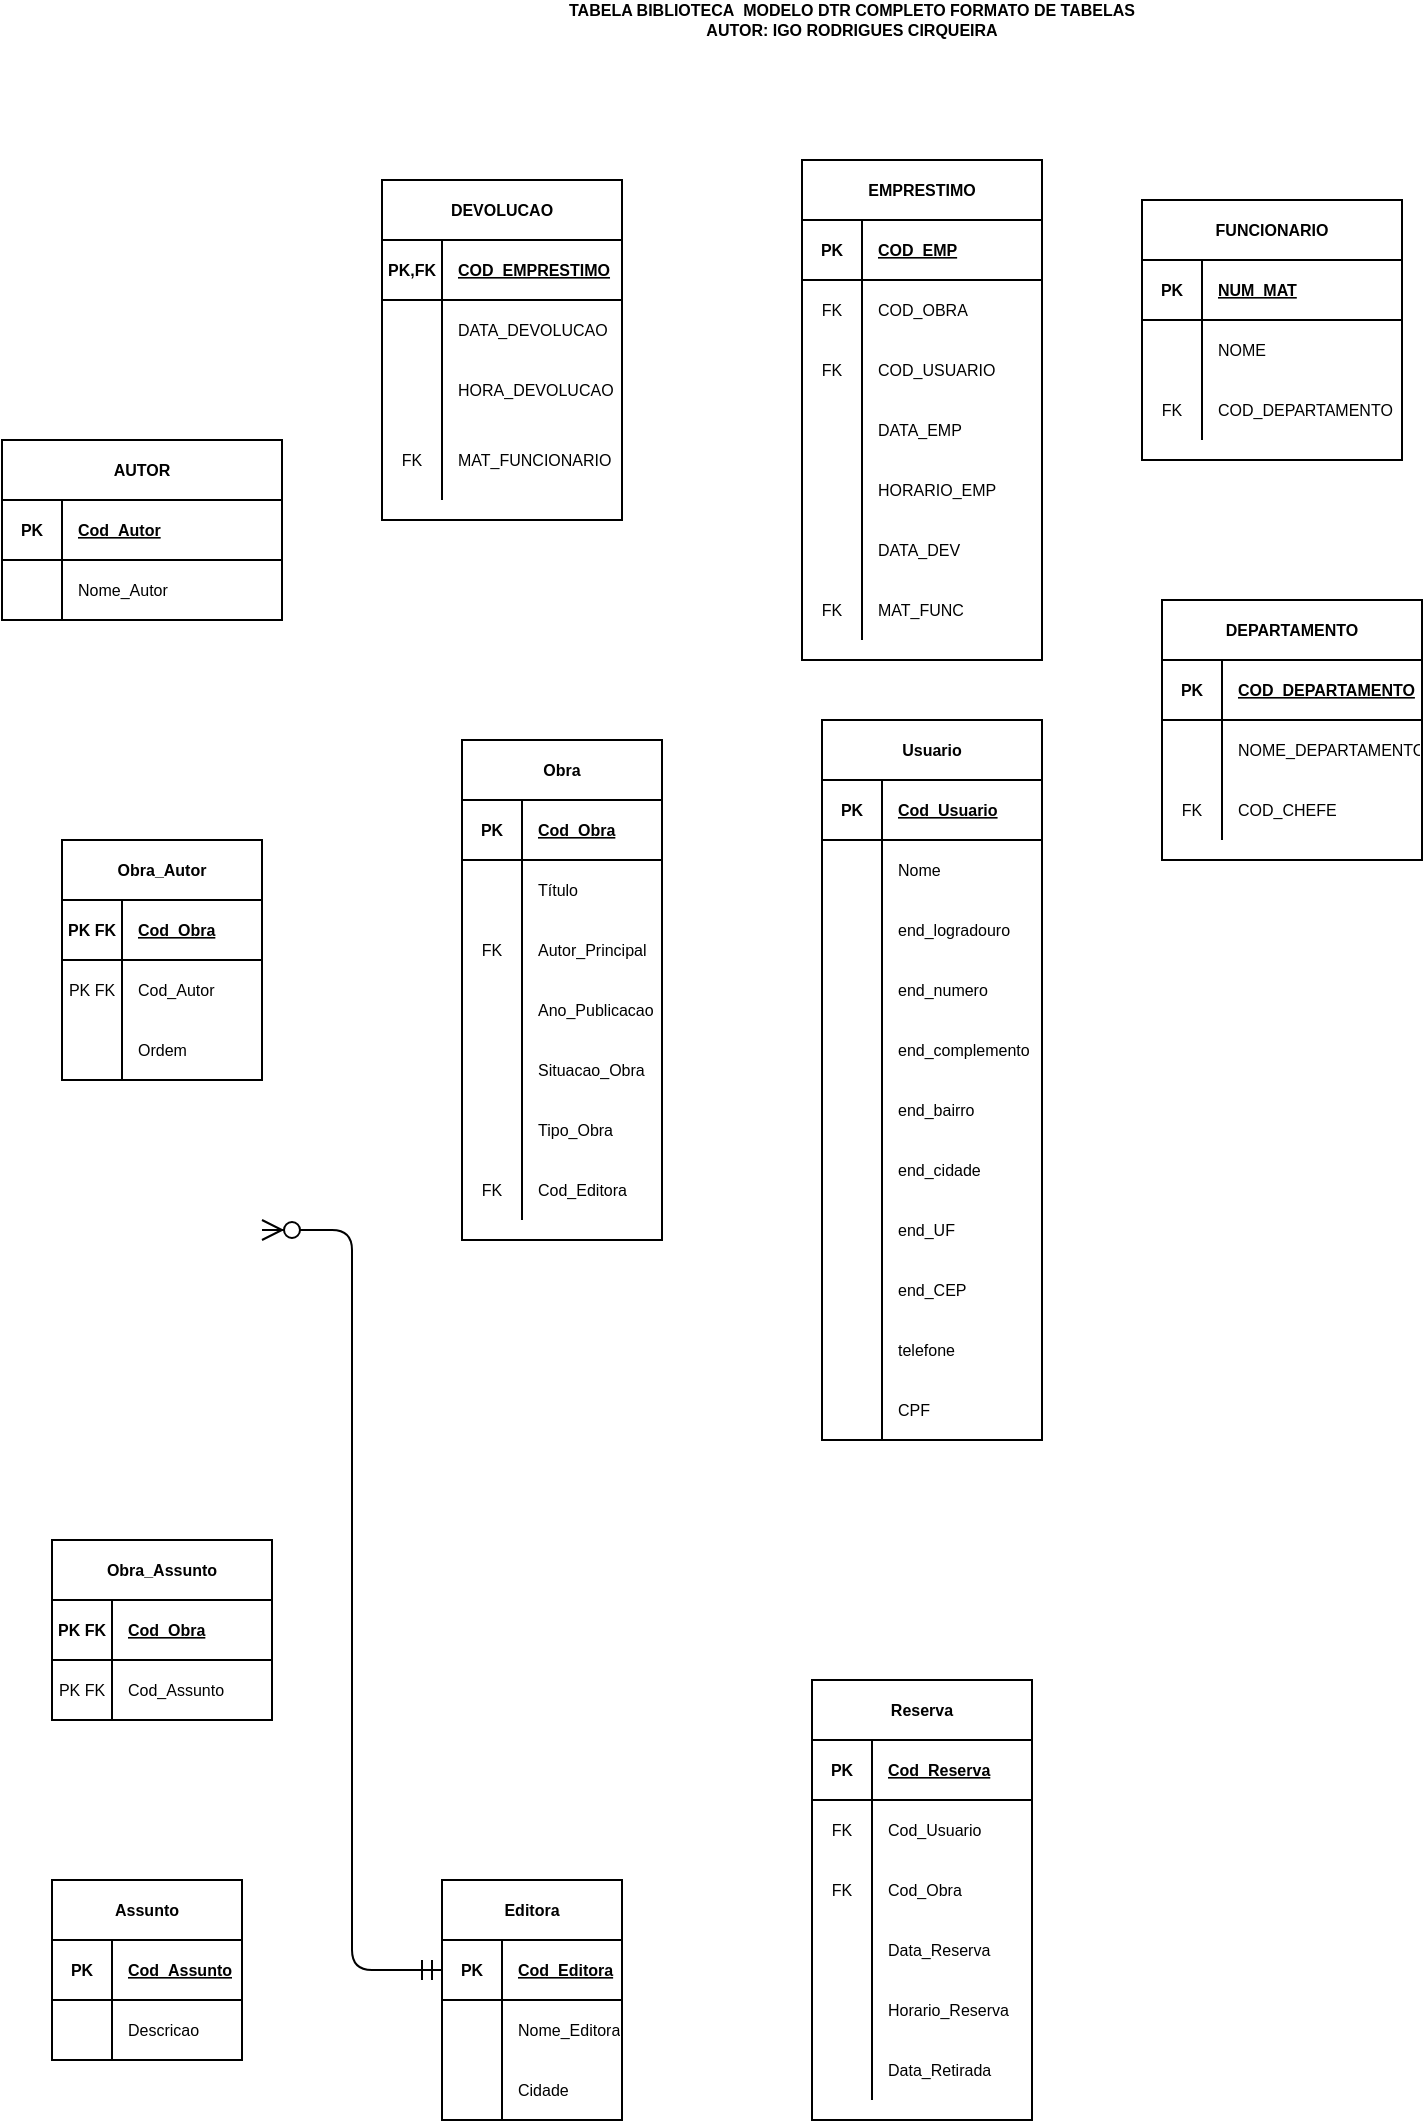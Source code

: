 <mxfile version="13.6.3" type="github">
  <diagram id="q_tX1DNj-99TgJZ54Yid" name="Página-1">
    <mxGraphModel dx="599" dy="299" grid="1" gridSize="10" guides="1" tooltips="1" connect="1" arrows="1" fold="1" page="1" pageScale="1" pageWidth="827" pageHeight="1169" math="0" shadow="0">
      <root>
        <mxCell id="0" />
        <mxCell id="1" parent="0" />
        <mxCell id="uzaHLaAloiq683FSmLbI-33" value="" style="edgeStyle=elbowEdgeStyle;fontSize=8;html=1;endArrow=ERzeroToMany;startArrow=ERmandOne;exitX=0;exitY=0.5;exitDx=0;exitDy=0;entryX=1;entryY=0.5;entryDx=0;entryDy=0;endSize=8;targetPerimeterSpacing=2;sourcePerimeterSpacing=2;startSize=8;" parent="1" source="uzaHLaAloiq683FSmLbI-24" edge="1">
          <mxGeometry width="100" height="100" relative="1" as="geometry">
            <mxPoint x="390" y="460" as="sourcePoint" />
            <mxPoint x="160.0" y="625" as="targetPoint" />
          </mxGeometry>
        </mxCell>
        <mxCell id="uzaHLaAloiq683FSmLbI-117" value="DEPARTAMENTO" style="shape=table;startSize=30;container=1;collapsible=1;childLayout=tableLayout;fixedRows=1;rowLines=0;fontStyle=1;align=center;resizeLast=1;fontSize=8;" parent="1" vertex="1">
          <mxGeometry x="610" y="310" width="130" height="130" as="geometry">
            <mxRectangle x="600" y="310" width="130" height="30" as="alternateBounds" />
          </mxGeometry>
        </mxCell>
        <mxCell id="uzaHLaAloiq683FSmLbI-118" value="" style="shape=partialRectangle;collapsible=0;dropTarget=0;pointerEvents=0;fillColor=none;top=0;left=0;bottom=1;right=0;points=[[0,0.5],[1,0.5]];portConstraint=eastwest;fontSize=8;" parent="uzaHLaAloiq683FSmLbI-117" vertex="1">
          <mxGeometry y="30" width="130" height="30" as="geometry" />
        </mxCell>
        <mxCell id="uzaHLaAloiq683FSmLbI-119" value="PK" style="shape=partialRectangle;connectable=0;fillColor=none;top=0;left=0;bottom=0;right=0;fontStyle=1;overflow=hidden;fontSize=8;" parent="uzaHLaAloiq683FSmLbI-118" vertex="1">
          <mxGeometry width="30" height="30" as="geometry" />
        </mxCell>
        <mxCell id="uzaHLaAloiq683FSmLbI-120" value="COD_DEPARTAMENTO" style="shape=partialRectangle;connectable=0;fillColor=none;top=0;left=0;bottom=0;right=0;align=left;spacingLeft=6;fontStyle=5;overflow=hidden;fontSize=8;" parent="uzaHLaAloiq683FSmLbI-118" vertex="1">
          <mxGeometry x="30" width="100" height="30" as="geometry" />
        </mxCell>
        <mxCell id="uzaHLaAloiq683FSmLbI-121" value="" style="shape=partialRectangle;collapsible=0;dropTarget=0;pointerEvents=0;fillColor=none;top=0;left=0;bottom=0;right=0;points=[[0,0.5],[1,0.5]];portConstraint=eastwest;fontSize=8;" parent="uzaHLaAloiq683FSmLbI-117" vertex="1">
          <mxGeometry y="60" width="130" height="30" as="geometry" />
        </mxCell>
        <mxCell id="uzaHLaAloiq683FSmLbI-122" value="" style="shape=partialRectangle;connectable=0;fillColor=none;top=0;left=0;bottom=0;right=0;editable=1;overflow=hidden;fontSize=8;" parent="uzaHLaAloiq683FSmLbI-121" vertex="1">
          <mxGeometry width="30" height="30" as="geometry" />
        </mxCell>
        <mxCell id="uzaHLaAloiq683FSmLbI-123" value="NOME_DEPARTAMENTO" style="shape=partialRectangle;connectable=0;fillColor=none;top=0;left=0;bottom=0;right=0;align=left;spacingLeft=6;overflow=hidden;fontSize=8;" parent="uzaHLaAloiq683FSmLbI-121" vertex="1">
          <mxGeometry x="30" width="100" height="30" as="geometry" />
        </mxCell>
        <mxCell id="uzaHLaAloiq683FSmLbI-124" value="" style="shape=partialRectangle;collapsible=0;dropTarget=0;pointerEvents=0;fillColor=none;top=0;left=0;bottom=0;right=0;points=[[0,0.5],[1,0.5]];portConstraint=eastwest;fontSize=8;" parent="uzaHLaAloiq683FSmLbI-117" vertex="1">
          <mxGeometry y="90" width="130" height="30" as="geometry" />
        </mxCell>
        <mxCell id="uzaHLaAloiq683FSmLbI-125" value="FK" style="shape=partialRectangle;connectable=0;fillColor=none;top=0;left=0;bottom=0;right=0;editable=1;overflow=hidden;fontSize=8;" parent="uzaHLaAloiq683FSmLbI-124" vertex="1">
          <mxGeometry width="30" height="30" as="geometry" />
        </mxCell>
        <mxCell id="uzaHLaAloiq683FSmLbI-126" value="COD_CHEFE" style="shape=partialRectangle;connectable=0;fillColor=none;top=0;left=0;bottom=0;right=0;align=left;spacingLeft=6;overflow=hidden;fontSize=8;" parent="uzaHLaAloiq683FSmLbI-124" vertex="1">
          <mxGeometry x="30" width="100" height="30" as="geometry" />
        </mxCell>
        <mxCell id="uzaHLaAloiq683FSmLbI-69" value="EMPRESTIMO" style="shape=table;startSize=30;container=1;collapsible=1;childLayout=tableLayout;fixedRows=1;rowLines=0;fontStyle=1;align=center;resizeLast=1;fontSize=8;" parent="1" vertex="1">
          <mxGeometry x="430" y="90" width="120" height="250" as="geometry">
            <mxRectangle x="350" y="20" width="110" height="30" as="alternateBounds" />
          </mxGeometry>
        </mxCell>
        <mxCell id="uzaHLaAloiq683FSmLbI-70" value="" style="shape=partialRectangle;collapsible=0;dropTarget=0;pointerEvents=0;fillColor=none;top=0;left=0;bottom=1;right=0;points=[[0,0.5],[1,0.5]];portConstraint=eastwest;fontSize=8;" parent="uzaHLaAloiq683FSmLbI-69" vertex="1">
          <mxGeometry y="30" width="120" height="30" as="geometry" />
        </mxCell>
        <mxCell id="uzaHLaAloiq683FSmLbI-71" value="PK" style="shape=partialRectangle;connectable=0;fillColor=none;top=0;left=0;bottom=0;right=0;fontStyle=1;overflow=hidden;fontSize=8;" parent="uzaHLaAloiq683FSmLbI-70" vertex="1">
          <mxGeometry width="30" height="30" as="geometry" />
        </mxCell>
        <mxCell id="uzaHLaAloiq683FSmLbI-72" value="COD_EMP" style="shape=partialRectangle;connectable=0;fillColor=none;top=0;left=0;bottom=0;right=0;align=left;spacingLeft=6;fontStyle=5;overflow=hidden;fontSize=8;" parent="uzaHLaAloiq683FSmLbI-70" vertex="1">
          <mxGeometry x="30" width="90" height="30" as="geometry" />
        </mxCell>
        <mxCell id="uzaHLaAloiq683FSmLbI-73" value="" style="shape=partialRectangle;collapsible=0;dropTarget=0;pointerEvents=0;fillColor=none;top=0;left=0;bottom=0;right=0;points=[[0,0.5],[1,0.5]];portConstraint=eastwest;fontSize=8;" parent="uzaHLaAloiq683FSmLbI-69" vertex="1">
          <mxGeometry y="60" width="120" height="30" as="geometry" />
        </mxCell>
        <mxCell id="uzaHLaAloiq683FSmLbI-74" value="FK" style="shape=partialRectangle;connectable=0;fillColor=none;top=0;left=0;bottom=0;right=0;editable=1;overflow=hidden;fontSize=8;" parent="uzaHLaAloiq683FSmLbI-73" vertex="1">
          <mxGeometry width="30" height="30" as="geometry" />
        </mxCell>
        <mxCell id="uzaHLaAloiq683FSmLbI-75" value="COD_OBRA" style="shape=partialRectangle;connectable=0;fillColor=none;top=0;left=0;bottom=0;right=0;align=left;spacingLeft=6;overflow=hidden;fontSize=8;" parent="uzaHLaAloiq683FSmLbI-73" vertex="1">
          <mxGeometry x="30" width="90" height="30" as="geometry" />
        </mxCell>
        <mxCell id="uzaHLaAloiq683FSmLbI-76" value="" style="shape=partialRectangle;collapsible=0;dropTarget=0;pointerEvents=0;fillColor=none;top=0;left=0;bottom=0;right=0;points=[[0,0.5],[1,0.5]];portConstraint=eastwest;fontSize=8;" parent="uzaHLaAloiq683FSmLbI-69" vertex="1">
          <mxGeometry y="90" width="120" height="30" as="geometry" />
        </mxCell>
        <mxCell id="uzaHLaAloiq683FSmLbI-77" value="FK" style="shape=partialRectangle;connectable=0;fillColor=none;top=0;left=0;bottom=0;right=0;editable=1;overflow=hidden;fontSize=8;" parent="uzaHLaAloiq683FSmLbI-76" vertex="1">
          <mxGeometry width="30" height="30" as="geometry" />
        </mxCell>
        <mxCell id="uzaHLaAloiq683FSmLbI-78" value="COD_USUARIO" style="shape=partialRectangle;connectable=0;fillColor=none;top=0;left=0;bottom=0;right=0;align=left;spacingLeft=6;overflow=hidden;fontSize=8;" parent="uzaHLaAloiq683FSmLbI-76" vertex="1">
          <mxGeometry x="30" width="90" height="30" as="geometry" />
        </mxCell>
        <mxCell id="uzaHLaAloiq683FSmLbI-79" value="" style="shape=partialRectangle;collapsible=0;dropTarget=0;pointerEvents=0;fillColor=none;top=0;left=0;bottom=0;right=0;points=[[0,0.5],[1,0.5]];portConstraint=eastwest;fontSize=8;" parent="uzaHLaAloiq683FSmLbI-69" vertex="1">
          <mxGeometry y="120" width="120" height="30" as="geometry" />
        </mxCell>
        <mxCell id="uzaHLaAloiq683FSmLbI-80" value="" style="shape=partialRectangle;connectable=0;fillColor=none;top=0;left=0;bottom=0;right=0;editable=1;overflow=hidden;fontSize=8;" parent="uzaHLaAloiq683FSmLbI-79" vertex="1">
          <mxGeometry width="30" height="30" as="geometry" />
        </mxCell>
        <mxCell id="uzaHLaAloiq683FSmLbI-81" value="DATA_EMP" style="shape=partialRectangle;connectable=0;fillColor=none;top=0;left=0;bottom=0;right=0;align=left;spacingLeft=6;overflow=hidden;fontSize=8;" parent="uzaHLaAloiq683FSmLbI-79" vertex="1">
          <mxGeometry x="30" width="90" height="30" as="geometry" />
        </mxCell>
        <mxCell id="uzaHLaAloiq683FSmLbI-82" value="" style="shape=partialRectangle;collapsible=0;dropTarget=0;pointerEvents=0;fillColor=none;top=0;left=0;bottom=0;right=0;points=[[0,0.5],[1,0.5]];portConstraint=eastwest;fontSize=8;" parent="uzaHLaAloiq683FSmLbI-69" vertex="1">
          <mxGeometry y="150" width="120" height="30" as="geometry" />
        </mxCell>
        <mxCell id="uzaHLaAloiq683FSmLbI-83" value="" style="shape=partialRectangle;connectable=0;fillColor=none;top=0;left=0;bottom=0;right=0;editable=1;overflow=hidden;fontSize=8;" parent="uzaHLaAloiq683FSmLbI-82" vertex="1">
          <mxGeometry width="30" height="30" as="geometry" />
        </mxCell>
        <mxCell id="uzaHLaAloiq683FSmLbI-84" value="HORARIO_EMP" style="shape=partialRectangle;connectable=0;fillColor=none;top=0;left=0;bottom=0;right=0;align=left;spacingLeft=6;overflow=hidden;fontSize=8;" parent="uzaHLaAloiq683FSmLbI-82" vertex="1">
          <mxGeometry x="30" width="90" height="30" as="geometry" />
        </mxCell>
        <mxCell id="uzaHLaAloiq683FSmLbI-85" value="" style="shape=partialRectangle;collapsible=0;dropTarget=0;pointerEvents=0;fillColor=none;top=0;left=0;bottom=0;right=0;points=[[0,0.5],[1,0.5]];portConstraint=eastwest;fontSize=8;" parent="uzaHLaAloiq683FSmLbI-69" vertex="1">
          <mxGeometry y="180" width="120" height="30" as="geometry" />
        </mxCell>
        <mxCell id="uzaHLaAloiq683FSmLbI-86" value="" style="shape=partialRectangle;connectable=0;fillColor=none;top=0;left=0;bottom=0;right=0;editable=1;overflow=hidden;fontSize=8;" parent="uzaHLaAloiq683FSmLbI-85" vertex="1">
          <mxGeometry width="30" height="30" as="geometry" />
        </mxCell>
        <mxCell id="uzaHLaAloiq683FSmLbI-87" value="DATA_DEV" style="shape=partialRectangle;connectable=0;fillColor=none;top=0;left=0;bottom=0;right=0;align=left;spacingLeft=6;overflow=hidden;fontSize=8;" parent="uzaHLaAloiq683FSmLbI-85" vertex="1">
          <mxGeometry x="30" width="90" height="30" as="geometry" />
        </mxCell>
        <mxCell id="uzaHLaAloiq683FSmLbI-88" value="" style="shape=partialRectangle;collapsible=0;dropTarget=0;pointerEvents=0;fillColor=none;top=0;left=0;bottom=0;right=0;points=[[0,0.5],[1,0.5]];portConstraint=eastwest;fontSize=8;" parent="uzaHLaAloiq683FSmLbI-69" vertex="1">
          <mxGeometry y="210" width="120" height="30" as="geometry" />
        </mxCell>
        <mxCell id="uzaHLaAloiq683FSmLbI-89" value="FK" style="shape=partialRectangle;connectable=0;fillColor=none;top=0;left=0;bottom=0;right=0;editable=1;overflow=hidden;fontSize=8;" parent="uzaHLaAloiq683FSmLbI-88" vertex="1">
          <mxGeometry width="30" height="30" as="geometry" />
        </mxCell>
        <mxCell id="uzaHLaAloiq683FSmLbI-90" value="MAT_FUNC" style="shape=partialRectangle;connectable=0;fillColor=none;top=0;left=0;bottom=0;right=0;align=left;spacingLeft=6;overflow=hidden;fontSize=8;" parent="uzaHLaAloiq683FSmLbI-88" vertex="1">
          <mxGeometry x="30" width="90" height="30" as="geometry" />
        </mxCell>
        <mxCell id="uzaHLaAloiq683FSmLbI-91" value="DEVOLUCAO" style="shape=table;startSize=30;container=1;collapsible=1;childLayout=tableLayout;fixedRows=1;rowLines=0;fontStyle=1;align=center;resizeLast=1;fontSize=8;" parent="1" vertex="1">
          <mxGeometry x="220" y="100" width="120" height="170" as="geometry">
            <mxRectangle x="360" y="360" width="110" height="30" as="alternateBounds" />
          </mxGeometry>
        </mxCell>
        <mxCell id="uzaHLaAloiq683FSmLbI-92" value="" style="shape=partialRectangle;collapsible=0;dropTarget=0;pointerEvents=0;fillColor=none;top=0;left=0;bottom=1;right=0;points=[[0,0.5],[1,0.5]];portConstraint=eastwest;fontSize=8;" parent="uzaHLaAloiq683FSmLbI-91" vertex="1">
          <mxGeometry y="30" width="120" height="30" as="geometry" />
        </mxCell>
        <mxCell id="uzaHLaAloiq683FSmLbI-93" value="PK,FK" style="shape=partialRectangle;connectable=0;fillColor=none;top=0;left=0;bottom=0;right=0;fontStyle=1;overflow=hidden;fontSize=8;" parent="uzaHLaAloiq683FSmLbI-92" vertex="1">
          <mxGeometry width="30" height="30" as="geometry" />
        </mxCell>
        <mxCell id="uzaHLaAloiq683FSmLbI-94" value="COD_EMPRESTIMO" style="shape=partialRectangle;connectable=0;fillColor=none;top=0;left=0;bottom=0;right=0;align=left;spacingLeft=6;fontStyle=5;overflow=hidden;fontSize=8;" parent="uzaHLaAloiq683FSmLbI-92" vertex="1">
          <mxGeometry x="30" width="90" height="30" as="geometry" />
        </mxCell>
        <mxCell id="uzaHLaAloiq683FSmLbI-95" value="" style="shape=partialRectangle;collapsible=0;dropTarget=0;pointerEvents=0;fillColor=none;top=0;left=0;bottom=0;right=0;points=[[0,0.5],[1,0.5]];portConstraint=eastwest;fontSize=8;" parent="uzaHLaAloiq683FSmLbI-91" vertex="1">
          <mxGeometry y="60" width="120" height="30" as="geometry" />
        </mxCell>
        <mxCell id="uzaHLaAloiq683FSmLbI-96" value="" style="shape=partialRectangle;connectable=0;fillColor=none;top=0;left=0;bottom=0;right=0;editable=1;overflow=hidden;fontSize=8;" parent="uzaHLaAloiq683FSmLbI-95" vertex="1">
          <mxGeometry width="30" height="30" as="geometry" />
        </mxCell>
        <mxCell id="uzaHLaAloiq683FSmLbI-97" value="DATA_DEVOLUCAO" style="shape=partialRectangle;connectable=0;fillColor=none;top=0;left=0;bottom=0;right=0;align=left;spacingLeft=6;overflow=hidden;fontSize=8;" parent="uzaHLaAloiq683FSmLbI-95" vertex="1">
          <mxGeometry x="30" width="90" height="30" as="geometry" />
        </mxCell>
        <mxCell id="uzaHLaAloiq683FSmLbI-98" value="" style="shape=partialRectangle;collapsible=0;dropTarget=0;pointerEvents=0;fillColor=none;top=0;left=0;bottom=0;right=0;points=[[0,0.5],[1,0.5]];portConstraint=eastwest;fontSize=8;" parent="uzaHLaAloiq683FSmLbI-91" vertex="1">
          <mxGeometry y="90" width="120" height="30" as="geometry" />
        </mxCell>
        <mxCell id="uzaHLaAloiq683FSmLbI-99" value="" style="shape=partialRectangle;connectable=0;fillColor=none;top=0;left=0;bottom=0;right=0;editable=1;overflow=hidden;fontSize=8;" parent="uzaHLaAloiq683FSmLbI-98" vertex="1">
          <mxGeometry width="30" height="30" as="geometry" />
        </mxCell>
        <mxCell id="uzaHLaAloiq683FSmLbI-100" value="HORA_DEVOLUCAO" style="shape=partialRectangle;connectable=0;fillColor=none;top=0;left=0;bottom=0;right=0;align=left;spacingLeft=6;overflow=hidden;fontSize=8;" parent="uzaHLaAloiq683FSmLbI-98" vertex="1">
          <mxGeometry x="30" width="90" height="30" as="geometry" />
        </mxCell>
        <mxCell id="uzaHLaAloiq683FSmLbI-101" value="" style="shape=partialRectangle;collapsible=0;dropTarget=0;pointerEvents=0;fillColor=none;top=0;left=0;bottom=0;right=0;points=[[0,0.5],[1,0.5]];portConstraint=eastwest;fontSize=8;" parent="uzaHLaAloiq683FSmLbI-91" vertex="1">
          <mxGeometry y="120" width="120" height="40" as="geometry" />
        </mxCell>
        <mxCell id="uzaHLaAloiq683FSmLbI-102" value="FK" style="shape=partialRectangle;connectable=0;fillColor=none;top=0;left=0;bottom=0;right=0;editable=1;overflow=hidden;fontSize=8;" parent="uzaHLaAloiq683FSmLbI-101" vertex="1">
          <mxGeometry width="30" height="40" as="geometry" />
        </mxCell>
        <mxCell id="uzaHLaAloiq683FSmLbI-103" value="MAT_FUNCIONARIO" style="shape=partialRectangle;connectable=0;fillColor=none;top=0;left=0;bottom=0;right=0;align=left;spacingLeft=6;overflow=hidden;fontSize=8;" parent="uzaHLaAloiq683FSmLbI-101" vertex="1">
          <mxGeometry x="30" width="90" height="40" as="geometry" />
        </mxCell>
        <mxCell id="uzaHLaAloiq683FSmLbI-34" value="Usuario" style="shape=table;startSize=30;container=1;collapsible=1;childLayout=tableLayout;fixedRows=1;rowLines=0;fontStyle=1;align=center;resizeLast=1;fontSize=8;" parent="1" vertex="1">
          <mxGeometry x="440" y="370" width="110" height="360" as="geometry">
            <mxRectangle x="80" y="80" width="90" height="30" as="alternateBounds" />
          </mxGeometry>
        </mxCell>
        <mxCell id="uzaHLaAloiq683FSmLbI-35" value="" style="shape=partialRectangle;collapsible=0;dropTarget=0;pointerEvents=0;fillColor=none;top=0;left=0;bottom=1;right=0;points=[[0,0.5],[1,0.5]];portConstraint=eastwest;fontSize=8;" parent="uzaHLaAloiq683FSmLbI-34" vertex="1">
          <mxGeometry y="30" width="110" height="30" as="geometry" />
        </mxCell>
        <mxCell id="uzaHLaAloiq683FSmLbI-36" value="PK" style="shape=partialRectangle;connectable=0;fillColor=none;top=0;left=0;bottom=0;right=0;fontStyle=1;overflow=hidden;fontSize=8;" parent="uzaHLaAloiq683FSmLbI-35" vertex="1">
          <mxGeometry width="30" height="30" as="geometry" />
        </mxCell>
        <mxCell id="uzaHLaAloiq683FSmLbI-37" value="Cod_Usuario" style="shape=partialRectangle;connectable=0;fillColor=none;top=0;left=0;bottom=0;right=0;align=left;spacingLeft=6;fontStyle=5;overflow=hidden;fontSize=8;" parent="uzaHLaAloiq683FSmLbI-35" vertex="1">
          <mxGeometry x="30" width="80" height="30" as="geometry" />
        </mxCell>
        <mxCell id="uzaHLaAloiq683FSmLbI-38" value="" style="shape=partialRectangle;collapsible=0;dropTarget=0;pointerEvents=0;fillColor=none;top=0;left=0;bottom=0;right=0;points=[[0,0.5],[1,0.5]];portConstraint=eastwest;fontSize=8;" parent="uzaHLaAloiq683FSmLbI-34" vertex="1">
          <mxGeometry y="60" width="110" height="30" as="geometry" />
        </mxCell>
        <mxCell id="uzaHLaAloiq683FSmLbI-39" value="" style="shape=partialRectangle;connectable=0;fillColor=none;top=0;left=0;bottom=0;right=0;editable=1;overflow=hidden;fontSize=8;" parent="uzaHLaAloiq683FSmLbI-38" vertex="1">
          <mxGeometry width="30" height="30" as="geometry" />
        </mxCell>
        <mxCell id="uzaHLaAloiq683FSmLbI-40" value="Nome" style="shape=partialRectangle;connectable=0;fillColor=none;top=0;left=0;bottom=0;right=0;align=left;spacingLeft=6;overflow=hidden;fontSize=8;" parent="uzaHLaAloiq683FSmLbI-38" vertex="1">
          <mxGeometry x="30" width="80" height="30" as="geometry" />
        </mxCell>
        <mxCell id="uzaHLaAloiq683FSmLbI-41" value="" style="shape=partialRectangle;collapsible=0;dropTarget=0;pointerEvents=0;fillColor=none;top=0;left=0;bottom=0;right=0;points=[[0,0.5],[1,0.5]];portConstraint=eastwest;fontSize=8;" parent="uzaHLaAloiq683FSmLbI-34" vertex="1">
          <mxGeometry y="90" width="110" height="30" as="geometry" />
        </mxCell>
        <mxCell id="uzaHLaAloiq683FSmLbI-42" value="" style="shape=partialRectangle;connectable=0;fillColor=none;top=0;left=0;bottom=0;right=0;editable=1;overflow=hidden;fontSize=8;" parent="uzaHLaAloiq683FSmLbI-41" vertex="1">
          <mxGeometry width="30" height="30" as="geometry" />
        </mxCell>
        <mxCell id="uzaHLaAloiq683FSmLbI-43" value="end_logradouro" style="shape=partialRectangle;connectable=0;fillColor=none;top=0;left=0;bottom=0;right=0;align=left;spacingLeft=6;overflow=hidden;fontSize=8;" parent="uzaHLaAloiq683FSmLbI-41" vertex="1">
          <mxGeometry x="30" width="80" height="30" as="geometry" />
        </mxCell>
        <mxCell id="uzaHLaAloiq683FSmLbI-44" value="" style="shape=partialRectangle;collapsible=0;dropTarget=0;pointerEvents=0;fillColor=none;top=0;left=0;bottom=0;right=0;points=[[0,0.5],[1,0.5]];portConstraint=eastwest;fontSize=8;" parent="uzaHLaAloiq683FSmLbI-34" vertex="1">
          <mxGeometry y="120" width="110" height="30" as="geometry" />
        </mxCell>
        <mxCell id="uzaHLaAloiq683FSmLbI-45" value="" style="shape=partialRectangle;connectable=0;fillColor=none;top=0;left=0;bottom=0;right=0;editable=1;overflow=hidden;fontSize=8;" parent="uzaHLaAloiq683FSmLbI-44" vertex="1">
          <mxGeometry width="30" height="30" as="geometry" />
        </mxCell>
        <mxCell id="uzaHLaAloiq683FSmLbI-46" value="end_numero" style="shape=partialRectangle;connectable=0;fillColor=none;top=0;left=0;bottom=0;right=0;align=left;spacingLeft=6;overflow=hidden;fontSize=8;" parent="uzaHLaAloiq683FSmLbI-44" vertex="1">
          <mxGeometry x="30" width="80" height="30" as="geometry" />
        </mxCell>
        <mxCell id="uzaHLaAloiq683FSmLbI-48" value="" style="shape=partialRectangle;collapsible=0;dropTarget=0;pointerEvents=0;fillColor=none;top=0;left=0;bottom=0;right=0;points=[[0,0.5],[1,0.5]];portConstraint=eastwest;fontSize=8;" parent="uzaHLaAloiq683FSmLbI-34" vertex="1">
          <mxGeometry y="150" width="110" height="30" as="geometry" />
        </mxCell>
        <mxCell id="uzaHLaAloiq683FSmLbI-49" value="" style="shape=partialRectangle;connectable=0;fillColor=none;top=0;left=0;bottom=0;right=0;editable=1;overflow=hidden;fontSize=8;" parent="uzaHLaAloiq683FSmLbI-48" vertex="1">
          <mxGeometry width="30" height="30" as="geometry" />
        </mxCell>
        <mxCell id="uzaHLaAloiq683FSmLbI-50" value="end_complemento" style="shape=partialRectangle;connectable=0;fillColor=none;top=0;left=0;bottom=0;right=0;align=left;spacingLeft=6;overflow=hidden;fontSize=8;" parent="uzaHLaAloiq683FSmLbI-48" vertex="1">
          <mxGeometry x="30" width="80" height="30" as="geometry" />
        </mxCell>
        <mxCell id="uzaHLaAloiq683FSmLbI-51" value="" style="shape=partialRectangle;collapsible=0;dropTarget=0;pointerEvents=0;fillColor=none;top=0;left=0;bottom=0;right=0;points=[[0,0.5],[1,0.5]];portConstraint=eastwest;fontSize=8;" parent="uzaHLaAloiq683FSmLbI-34" vertex="1">
          <mxGeometry y="180" width="110" height="30" as="geometry" />
        </mxCell>
        <mxCell id="uzaHLaAloiq683FSmLbI-52" value="" style="shape=partialRectangle;connectable=0;fillColor=none;top=0;left=0;bottom=0;right=0;editable=1;overflow=hidden;fontSize=8;" parent="uzaHLaAloiq683FSmLbI-51" vertex="1">
          <mxGeometry width="30" height="30" as="geometry" />
        </mxCell>
        <mxCell id="uzaHLaAloiq683FSmLbI-53" value="end_bairro" style="shape=partialRectangle;connectable=0;fillColor=none;top=0;left=0;bottom=0;right=0;align=left;spacingLeft=6;overflow=hidden;fontSize=8;" parent="uzaHLaAloiq683FSmLbI-51" vertex="1">
          <mxGeometry x="30" width="80" height="30" as="geometry" />
        </mxCell>
        <mxCell id="uzaHLaAloiq683FSmLbI-54" value="" style="shape=partialRectangle;collapsible=0;dropTarget=0;pointerEvents=0;fillColor=none;top=0;left=0;bottom=0;right=0;points=[[0,0.5],[1,0.5]];portConstraint=eastwest;fontSize=8;" parent="uzaHLaAloiq683FSmLbI-34" vertex="1">
          <mxGeometry y="210" width="110" height="30" as="geometry" />
        </mxCell>
        <mxCell id="uzaHLaAloiq683FSmLbI-55" value="" style="shape=partialRectangle;connectable=0;fillColor=none;top=0;left=0;bottom=0;right=0;editable=1;overflow=hidden;fontSize=8;" parent="uzaHLaAloiq683FSmLbI-54" vertex="1">
          <mxGeometry width="30" height="30" as="geometry" />
        </mxCell>
        <mxCell id="uzaHLaAloiq683FSmLbI-56" value="end_cidade" style="shape=partialRectangle;connectable=0;fillColor=none;top=0;left=0;bottom=0;right=0;align=left;spacingLeft=6;overflow=hidden;fontSize=8;" parent="uzaHLaAloiq683FSmLbI-54" vertex="1">
          <mxGeometry x="30" width="80" height="30" as="geometry" />
        </mxCell>
        <mxCell id="uzaHLaAloiq683FSmLbI-57" value="" style="shape=partialRectangle;collapsible=0;dropTarget=0;pointerEvents=0;fillColor=none;top=0;left=0;bottom=0;right=0;points=[[0,0.5],[1,0.5]];portConstraint=eastwest;fontSize=8;" parent="uzaHLaAloiq683FSmLbI-34" vertex="1">
          <mxGeometry y="240" width="110" height="30" as="geometry" />
        </mxCell>
        <mxCell id="uzaHLaAloiq683FSmLbI-58" value="" style="shape=partialRectangle;connectable=0;fillColor=none;top=0;left=0;bottom=0;right=0;editable=1;overflow=hidden;fontSize=8;" parent="uzaHLaAloiq683FSmLbI-57" vertex="1">
          <mxGeometry width="30" height="30" as="geometry" />
        </mxCell>
        <mxCell id="uzaHLaAloiq683FSmLbI-59" value="end_UF" style="shape=partialRectangle;connectable=0;fillColor=none;top=0;left=0;bottom=0;right=0;align=left;spacingLeft=6;overflow=hidden;fontSize=8;" parent="uzaHLaAloiq683FSmLbI-57" vertex="1">
          <mxGeometry x="30" width="80" height="30" as="geometry" />
        </mxCell>
        <mxCell id="uzaHLaAloiq683FSmLbI-60" value="" style="shape=partialRectangle;collapsible=0;dropTarget=0;pointerEvents=0;fillColor=none;top=0;left=0;bottom=0;right=0;points=[[0,0.5],[1,0.5]];portConstraint=eastwest;fontSize=8;" parent="uzaHLaAloiq683FSmLbI-34" vertex="1">
          <mxGeometry y="270" width="110" height="30" as="geometry" />
        </mxCell>
        <mxCell id="uzaHLaAloiq683FSmLbI-61" value="" style="shape=partialRectangle;connectable=0;fillColor=none;top=0;left=0;bottom=0;right=0;editable=1;overflow=hidden;fontSize=8;" parent="uzaHLaAloiq683FSmLbI-60" vertex="1">
          <mxGeometry width="30" height="30" as="geometry" />
        </mxCell>
        <mxCell id="uzaHLaAloiq683FSmLbI-62" value="end_CEP" style="shape=partialRectangle;connectable=0;fillColor=none;top=0;left=0;bottom=0;right=0;align=left;spacingLeft=6;overflow=hidden;fontSize=8;" parent="uzaHLaAloiq683FSmLbI-60" vertex="1">
          <mxGeometry x="30" width="80" height="30" as="geometry" />
        </mxCell>
        <mxCell id="uzaHLaAloiq683FSmLbI-63" value="" style="shape=partialRectangle;collapsible=0;dropTarget=0;pointerEvents=0;fillColor=none;top=0;left=0;bottom=0;right=0;points=[[0,0.5],[1,0.5]];portConstraint=eastwest;fontSize=8;" parent="uzaHLaAloiq683FSmLbI-34" vertex="1">
          <mxGeometry y="300" width="110" height="30" as="geometry" />
        </mxCell>
        <mxCell id="uzaHLaAloiq683FSmLbI-64" value="" style="shape=partialRectangle;connectable=0;fillColor=none;top=0;left=0;bottom=0;right=0;editable=1;overflow=hidden;fontSize=8;" parent="uzaHLaAloiq683FSmLbI-63" vertex="1">
          <mxGeometry width="30" height="30" as="geometry" />
        </mxCell>
        <mxCell id="uzaHLaAloiq683FSmLbI-65" value="telefone" style="shape=partialRectangle;connectable=0;fillColor=none;top=0;left=0;bottom=0;right=0;align=left;spacingLeft=6;overflow=hidden;fontSize=8;" parent="uzaHLaAloiq683FSmLbI-63" vertex="1">
          <mxGeometry x="30" width="80" height="30" as="geometry" />
        </mxCell>
        <mxCell id="uzaHLaAloiq683FSmLbI-66" value="" style="shape=partialRectangle;collapsible=0;dropTarget=0;pointerEvents=0;fillColor=none;top=0;left=0;bottom=0;right=0;points=[[0,0.5],[1,0.5]];portConstraint=eastwest;fontSize=8;" parent="uzaHLaAloiq683FSmLbI-34" vertex="1">
          <mxGeometry y="330" width="110" height="30" as="geometry" />
        </mxCell>
        <mxCell id="uzaHLaAloiq683FSmLbI-67" value="" style="shape=partialRectangle;connectable=0;fillColor=none;top=0;left=0;bottom=0;right=0;editable=1;overflow=hidden;fontSize=8;" parent="uzaHLaAloiq683FSmLbI-66" vertex="1">
          <mxGeometry width="30" height="30" as="geometry" />
        </mxCell>
        <mxCell id="uzaHLaAloiq683FSmLbI-68" value="CPF" style="shape=partialRectangle;connectable=0;fillColor=none;top=0;left=0;bottom=0;right=0;align=left;spacingLeft=6;overflow=hidden;fontSize=8;" parent="uzaHLaAloiq683FSmLbI-66" vertex="1">
          <mxGeometry x="30" width="80" height="30" as="geometry" />
        </mxCell>
        <mxCell id="uzaHLaAloiq683FSmLbI-104" value="FUNCIONARIO" style="shape=table;startSize=30;container=1;collapsible=1;childLayout=tableLayout;fixedRows=1;rowLines=0;fontStyle=1;align=center;resizeLast=1;fontSize=8;" parent="1" vertex="1">
          <mxGeometry x="600" y="110" width="130" height="130" as="geometry">
            <mxRectangle x="600" y="110" width="120" height="30" as="alternateBounds" />
          </mxGeometry>
        </mxCell>
        <mxCell id="uzaHLaAloiq683FSmLbI-105" value="" style="shape=partialRectangle;collapsible=0;dropTarget=0;pointerEvents=0;fillColor=none;top=0;left=0;bottom=1;right=0;points=[[0,0.5],[1,0.5]];portConstraint=eastwest;fontSize=8;" parent="uzaHLaAloiq683FSmLbI-104" vertex="1">
          <mxGeometry y="30" width="130" height="30" as="geometry" />
        </mxCell>
        <mxCell id="uzaHLaAloiq683FSmLbI-106" value="PK" style="shape=partialRectangle;connectable=0;fillColor=none;top=0;left=0;bottom=0;right=0;fontStyle=1;overflow=hidden;fontSize=8;" parent="uzaHLaAloiq683FSmLbI-105" vertex="1">
          <mxGeometry width="30" height="30" as="geometry" />
        </mxCell>
        <mxCell id="uzaHLaAloiq683FSmLbI-107" value="NUM_MAT" style="shape=partialRectangle;connectable=0;fillColor=none;top=0;left=0;bottom=0;right=0;align=left;spacingLeft=6;fontStyle=5;overflow=hidden;fontSize=8;" parent="uzaHLaAloiq683FSmLbI-105" vertex="1">
          <mxGeometry x="30" width="100" height="30" as="geometry" />
        </mxCell>
        <mxCell id="uzaHLaAloiq683FSmLbI-108" value="" style="shape=partialRectangle;collapsible=0;dropTarget=0;pointerEvents=0;fillColor=none;top=0;left=0;bottom=0;right=0;points=[[0,0.5],[1,0.5]];portConstraint=eastwest;fontSize=8;" parent="uzaHLaAloiq683FSmLbI-104" vertex="1">
          <mxGeometry y="60" width="130" height="30" as="geometry" />
        </mxCell>
        <mxCell id="uzaHLaAloiq683FSmLbI-109" value="" style="shape=partialRectangle;connectable=0;fillColor=none;top=0;left=0;bottom=0;right=0;editable=1;overflow=hidden;fontSize=8;" parent="uzaHLaAloiq683FSmLbI-108" vertex="1">
          <mxGeometry width="30" height="30" as="geometry" />
        </mxCell>
        <mxCell id="uzaHLaAloiq683FSmLbI-110" value="NOME" style="shape=partialRectangle;connectable=0;fillColor=none;top=0;left=0;bottom=0;right=0;align=left;spacingLeft=6;overflow=hidden;fontSize=8;" parent="uzaHLaAloiq683FSmLbI-108" vertex="1">
          <mxGeometry x="30" width="100" height="30" as="geometry" />
        </mxCell>
        <mxCell id="uzaHLaAloiq683FSmLbI-111" value="" style="shape=partialRectangle;collapsible=0;dropTarget=0;pointerEvents=0;fillColor=none;top=0;left=0;bottom=0;right=0;points=[[0,0.5],[1,0.5]];portConstraint=eastwest;fontSize=8;" parent="uzaHLaAloiq683FSmLbI-104" vertex="1">
          <mxGeometry y="90" width="130" height="30" as="geometry" />
        </mxCell>
        <mxCell id="uzaHLaAloiq683FSmLbI-112" value="FK" style="shape=partialRectangle;connectable=0;fillColor=none;top=0;left=0;bottom=0;right=0;editable=1;overflow=hidden;fontSize=8;" parent="uzaHLaAloiq683FSmLbI-111" vertex="1">
          <mxGeometry width="30" height="30" as="geometry" />
        </mxCell>
        <mxCell id="uzaHLaAloiq683FSmLbI-113" value="COD_DEPARTAMENTO" style="shape=partialRectangle;connectable=0;fillColor=none;top=0;left=0;bottom=0;right=0;align=left;spacingLeft=6;overflow=hidden;fontSize=8;" parent="uzaHLaAloiq683FSmLbI-111" vertex="1">
          <mxGeometry x="30" width="100" height="30" as="geometry" />
        </mxCell>
        <mxCell id="JIwi4Zt-y48VCgLrM_P_-1" value="AUTOR" style="shape=table;startSize=30;container=1;collapsible=1;childLayout=tableLayout;fixedRows=1;rowLines=0;fontStyle=1;align=center;resizeLast=1;fontSize=8;" parent="1" vertex="1">
          <mxGeometry x="30" y="230" width="140" height="90" as="geometry" />
        </mxCell>
        <mxCell id="JIwi4Zt-y48VCgLrM_P_-2" value="" style="shape=partialRectangle;collapsible=0;dropTarget=0;pointerEvents=0;fillColor=none;top=0;left=0;bottom=1;right=0;points=[[0,0.5],[1,0.5]];portConstraint=eastwest;fontSize=8;" parent="JIwi4Zt-y48VCgLrM_P_-1" vertex="1">
          <mxGeometry y="30" width="140" height="30" as="geometry" />
        </mxCell>
        <mxCell id="JIwi4Zt-y48VCgLrM_P_-3" value="PK" style="shape=partialRectangle;connectable=0;fillColor=none;top=0;left=0;bottom=0;right=0;fontStyle=1;overflow=hidden;fontSize=8;" parent="JIwi4Zt-y48VCgLrM_P_-2" vertex="1">
          <mxGeometry width="30" height="30" as="geometry" />
        </mxCell>
        <mxCell id="JIwi4Zt-y48VCgLrM_P_-4" value="Cod_Autor" style="shape=partialRectangle;connectable=0;fillColor=none;top=0;left=0;bottom=0;right=0;align=left;spacingLeft=6;fontStyle=5;overflow=hidden;fontSize=8;" parent="JIwi4Zt-y48VCgLrM_P_-2" vertex="1">
          <mxGeometry x="30" width="110" height="30" as="geometry" />
        </mxCell>
        <mxCell id="JIwi4Zt-y48VCgLrM_P_-5" value="" style="shape=partialRectangle;collapsible=0;dropTarget=0;pointerEvents=0;fillColor=none;top=0;left=0;bottom=0;right=0;points=[[0,0.5],[1,0.5]];portConstraint=eastwest;fontSize=8;" parent="JIwi4Zt-y48VCgLrM_P_-1" vertex="1">
          <mxGeometry y="60" width="140" height="30" as="geometry" />
        </mxCell>
        <mxCell id="JIwi4Zt-y48VCgLrM_P_-6" value="" style="shape=partialRectangle;connectable=0;fillColor=none;top=0;left=0;bottom=0;right=0;editable=1;overflow=hidden;fontSize=8;" parent="JIwi4Zt-y48VCgLrM_P_-5" vertex="1">
          <mxGeometry width="30" height="30" as="geometry" />
        </mxCell>
        <mxCell id="JIwi4Zt-y48VCgLrM_P_-7" value="Nome_Autor" style="shape=partialRectangle;connectable=0;fillColor=none;top=0;left=0;bottom=0;right=0;align=left;spacingLeft=6;overflow=hidden;fontSize=8;" parent="JIwi4Zt-y48VCgLrM_P_-5" vertex="1">
          <mxGeometry x="30" width="110" height="30" as="geometry" />
        </mxCell>
        <mxCell id="JIwi4Zt-y48VCgLrM_P_-29" value="&lt;b style=&quot;font-size: 8px;&quot;&gt;TABELA BIBLIOTECA&amp;nbsp; MODELO DTR COMPLETO FORMATO DE TABELAS &lt;br style=&quot;font-size: 8px;&quot;&gt;AUTOR: IGO RODRIGUES CIRQUEIRA&lt;/b&gt;" style="text;html=1;strokeColor=none;fillColor=none;align=center;verticalAlign=middle;whiteSpace=wrap;rounded=0;fontSize=8;" parent="1" vertex="1">
          <mxGeometry x="180" y="10" width="550" height="20" as="geometry" />
        </mxCell>
        <mxCell id="uzaHLaAloiq683FSmLbI-1" value="Obra_Autor" style="shape=table;startSize=30;container=1;collapsible=1;childLayout=tableLayout;fixedRows=1;rowLines=0;fontStyle=1;align=center;resizeLast=1;fontSize=8;" parent="1" vertex="1">
          <mxGeometry x="60" y="430" width="100" height="120" as="geometry">
            <mxRectangle x="80" y="640" width="70" height="30" as="alternateBounds" />
          </mxGeometry>
        </mxCell>
        <mxCell id="uzaHLaAloiq683FSmLbI-2" value="" style="shape=partialRectangle;collapsible=0;dropTarget=0;pointerEvents=0;fillColor=none;top=0;left=0;bottom=1;right=0;points=[[0,0.5],[1,0.5]];portConstraint=eastwest;fontSize=8;" parent="uzaHLaAloiq683FSmLbI-1" vertex="1">
          <mxGeometry y="30" width="100" height="30" as="geometry" />
        </mxCell>
        <mxCell id="uzaHLaAloiq683FSmLbI-3" value="PK FK" style="shape=partialRectangle;connectable=0;fillColor=none;top=0;left=0;bottom=0;right=0;fontStyle=1;overflow=hidden;fontSize=8;" parent="uzaHLaAloiq683FSmLbI-2" vertex="1">
          <mxGeometry width="30" height="30" as="geometry" />
        </mxCell>
        <mxCell id="uzaHLaAloiq683FSmLbI-4" value="Cod_Obra" style="shape=partialRectangle;connectable=0;fillColor=none;top=0;left=0;bottom=0;right=0;align=left;spacingLeft=6;fontStyle=5;overflow=hidden;fontSize=8;" parent="uzaHLaAloiq683FSmLbI-2" vertex="1">
          <mxGeometry x="30" width="70" height="30" as="geometry" />
        </mxCell>
        <mxCell id="uzaHLaAloiq683FSmLbI-5" value="" style="shape=partialRectangle;collapsible=0;dropTarget=0;pointerEvents=0;fillColor=none;top=0;left=0;bottom=0;right=0;points=[[0,0.5],[1,0.5]];portConstraint=eastwest;fontSize=8;" parent="uzaHLaAloiq683FSmLbI-1" vertex="1">
          <mxGeometry y="60" width="100" height="30" as="geometry" />
        </mxCell>
        <mxCell id="uzaHLaAloiq683FSmLbI-6" value="PK FK" style="shape=partialRectangle;connectable=0;fillColor=none;top=0;left=0;bottom=0;right=0;editable=1;overflow=hidden;fontSize=8;" parent="uzaHLaAloiq683FSmLbI-5" vertex="1">
          <mxGeometry width="30" height="30" as="geometry" />
        </mxCell>
        <mxCell id="uzaHLaAloiq683FSmLbI-7" value="Cod_Autor" style="shape=partialRectangle;connectable=0;fillColor=none;top=0;left=0;bottom=0;right=0;align=left;spacingLeft=6;overflow=hidden;fontSize=8;" parent="uzaHLaAloiq683FSmLbI-5" vertex="1">
          <mxGeometry x="30" width="70" height="30" as="geometry" />
        </mxCell>
        <mxCell id="uzaHLaAloiq683FSmLbI-8" value="" style="shape=partialRectangle;collapsible=0;dropTarget=0;pointerEvents=0;fillColor=none;top=0;left=0;bottom=0;right=0;points=[[0,0.5],[1,0.5]];portConstraint=eastwest;fontSize=8;" parent="uzaHLaAloiq683FSmLbI-1" vertex="1">
          <mxGeometry y="90" width="100" height="30" as="geometry" />
        </mxCell>
        <mxCell id="uzaHLaAloiq683FSmLbI-9" value="" style="shape=partialRectangle;connectable=0;fillColor=none;top=0;left=0;bottom=0;right=0;editable=1;overflow=hidden;fontSize=8;" parent="uzaHLaAloiq683FSmLbI-8" vertex="1">
          <mxGeometry width="30" height="30" as="geometry" />
        </mxCell>
        <mxCell id="uzaHLaAloiq683FSmLbI-10" value="Ordem" style="shape=partialRectangle;connectable=0;fillColor=none;top=0;left=0;bottom=0;right=0;align=left;spacingLeft=6;overflow=hidden;fontSize=8;" parent="uzaHLaAloiq683FSmLbI-8" vertex="1">
          <mxGeometry x="30" width="70" height="30" as="geometry" />
        </mxCell>
        <mxCell id="uzaHLaAloiq683FSmLbI-23" value="Editora" style="shape=table;startSize=30;container=1;collapsible=1;childLayout=tableLayout;fixedRows=1;rowLines=0;fontStyle=1;align=center;resizeLast=1;fontSize=8;" parent="1" vertex="1">
          <mxGeometry x="250" y="950" width="90" height="120" as="geometry">
            <mxRectangle x="400" y="640" width="70" height="30" as="alternateBounds" />
          </mxGeometry>
        </mxCell>
        <mxCell id="uzaHLaAloiq683FSmLbI-24" value="" style="shape=partialRectangle;collapsible=0;dropTarget=0;pointerEvents=0;fillColor=none;top=0;left=0;bottom=1;right=0;points=[[0,0.5],[1,0.5]];portConstraint=eastwest;fontSize=8;" parent="uzaHLaAloiq683FSmLbI-23" vertex="1">
          <mxGeometry y="30" width="90" height="30" as="geometry" />
        </mxCell>
        <mxCell id="uzaHLaAloiq683FSmLbI-25" value="PK" style="shape=partialRectangle;connectable=0;fillColor=none;top=0;left=0;bottom=0;right=0;fontStyle=1;overflow=hidden;fontSize=8;" parent="uzaHLaAloiq683FSmLbI-24" vertex="1">
          <mxGeometry width="30" height="30" as="geometry" />
        </mxCell>
        <mxCell id="uzaHLaAloiq683FSmLbI-26" value="Cod_Editora" style="shape=partialRectangle;connectable=0;fillColor=none;top=0;left=0;bottom=0;right=0;align=left;spacingLeft=6;fontStyle=5;overflow=hidden;fontSize=8;" parent="uzaHLaAloiq683FSmLbI-24" vertex="1">
          <mxGeometry x="30" width="60" height="30" as="geometry" />
        </mxCell>
        <mxCell id="uzaHLaAloiq683FSmLbI-27" value="" style="shape=partialRectangle;collapsible=0;dropTarget=0;pointerEvents=0;fillColor=none;top=0;left=0;bottom=0;right=0;points=[[0,0.5],[1,0.5]];portConstraint=eastwest;fontSize=8;" parent="uzaHLaAloiq683FSmLbI-23" vertex="1">
          <mxGeometry y="60" width="90" height="30" as="geometry" />
        </mxCell>
        <mxCell id="uzaHLaAloiq683FSmLbI-28" value="" style="shape=partialRectangle;connectable=0;fillColor=none;top=0;left=0;bottom=0;right=0;editable=1;overflow=hidden;fontSize=8;" parent="uzaHLaAloiq683FSmLbI-27" vertex="1">
          <mxGeometry width="30" height="30" as="geometry" />
        </mxCell>
        <mxCell id="uzaHLaAloiq683FSmLbI-29" value="Nome_Editora" style="shape=partialRectangle;connectable=0;fillColor=none;top=0;left=0;bottom=0;right=0;align=left;spacingLeft=6;overflow=hidden;fontSize=8;" parent="uzaHLaAloiq683FSmLbI-27" vertex="1">
          <mxGeometry x="30" width="60" height="30" as="geometry" />
        </mxCell>
        <mxCell id="uzaHLaAloiq683FSmLbI-30" value="" style="shape=partialRectangle;collapsible=0;dropTarget=0;pointerEvents=0;fillColor=none;top=0;left=0;bottom=0;right=0;points=[[0,0.5],[1,0.5]];portConstraint=eastwest;fontSize=8;" parent="uzaHLaAloiq683FSmLbI-23" vertex="1">
          <mxGeometry y="90" width="90" height="30" as="geometry" />
        </mxCell>
        <mxCell id="uzaHLaAloiq683FSmLbI-31" value="" style="shape=partialRectangle;connectable=0;fillColor=none;top=0;left=0;bottom=0;right=0;editable=1;overflow=hidden;fontSize=8;" parent="uzaHLaAloiq683FSmLbI-30" vertex="1">
          <mxGeometry width="30" height="30" as="geometry" />
        </mxCell>
        <mxCell id="uzaHLaAloiq683FSmLbI-32" value="Cidade" style="shape=partialRectangle;connectable=0;fillColor=none;top=0;left=0;bottom=0;right=0;align=left;spacingLeft=6;overflow=hidden;fontSize=8;" parent="uzaHLaAloiq683FSmLbI-30" vertex="1">
          <mxGeometry x="30" width="60" height="30" as="geometry" />
        </mxCell>
        <mxCell id="4qhFQr76ofjWPNA47JDN-3" value="Obra" style="shape=table;startSize=30;container=1;collapsible=1;childLayout=tableLayout;fixedRows=1;rowLines=0;fontStyle=1;align=center;resizeLast=1;fontSize=8;" vertex="1" parent="1">
          <mxGeometry x="260" y="380" width="100" height="250" as="geometry">
            <mxRectangle x="80" y="640" width="70" height="30" as="alternateBounds" />
          </mxGeometry>
        </mxCell>
        <mxCell id="4qhFQr76ofjWPNA47JDN-4" value="" style="shape=partialRectangle;collapsible=0;dropTarget=0;pointerEvents=0;fillColor=none;top=0;left=0;bottom=1;right=0;points=[[0,0.5],[1,0.5]];portConstraint=eastwest;fontSize=8;" vertex="1" parent="4qhFQr76ofjWPNA47JDN-3">
          <mxGeometry y="30" width="100" height="30" as="geometry" />
        </mxCell>
        <mxCell id="4qhFQr76ofjWPNA47JDN-5" value="PK" style="shape=partialRectangle;connectable=0;fillColor=none;top=0;left=0;bottom=0;right=0;fontStyle=1;overflow=hidden;fontSize=8;" vertex="1" parent="4qhFQr76ofjWPNA47JDN-4">
          <mxGeometry width="30" height="30" as="geometry" />
        </mxCell>
        <mxCell id="4qhFQr76ofjWPNA47JDN-6" value="Cod_Obra" style="shape=partialRectangle;connectable=0;fillColor=none;top=0;left=0;bottom=0;right=0;align=left;spacingLeft=6;fontStyle=5;overflow=hidden;fontSize=8;" vertex="1" parent="4qhFQr76ofjWPNA47JDN-4">
          <mxGeometry x="30" width="70" height="30" as="geometry" />
        </mxCell>
        <mxCell id="4qhFQr76ofjWPNA47JDN-7" value="" style="shape=partialRectangle;collapsible=0;dropTarget=0;pointerEvents=0;fillColor=none;top=0;left=0;bottom=0;right=0;points=[[0,0.5],[1,0.5]];portConstraint=eastwest;fontSize=8;" vertex="1" parent="4qhFQr76ofjWPNA47JDN-3">
          <mxGeometry y="60" width="100" height="30" as="geometry" />
        </mxCell>
        <mxCell id="4qhFQr76ofjWPNA47JDN-8" value="" style="shape=partialRectangle;connectable=0;fillColor=none;top=0;left=0;bottom=0;right=0;editable=1;overflow=hidden;fontSize=8;" vertex="1" parent="4qhFQr76ofjWPNA47JDN-7">
          <mxGeometry width="30" height="30" as="geometry" />
        </mxCell>
        <mxCell id="4qhFQr76ofjWPNA47JDN-9" value="Título" style="shape=partialRectangle;connectable=0;fillColor=none;top=0;left=0;bottom=0;right=0;align=left;spacingLeft=6;overflow=hidden;fontSize=8;" vertex="1" parent="4qhFQr76ofjWPNA47JDN-7">
          <mxGeometry x="30" width="70" height="30" as="geometry" />
        </mxCell>
        <mxCell id="4qhFQr76ofjWPNA47JDN-10" value="" style="shape=partialRectangle;collapsible=0;dropTarget=0;pointerEvents=0;fillColor=none;top=0;left=0;bottom=0;right=0;points=[[0,0.5],[1,0.5]];portConstraint=eastwest;fontSize=8;" vertex="1" parent="4qhFQr76ofjWPNA47JDN-3">
          <mxGeometry y="90" width="100" height="30" as="geometry" />
        </mxCell>
        <mxCell id="4qhFQr76ofjWPNA47JDN-11" value="FK" style="shape=partialRectangle;connectable=0;fillColor=none;top=0;left=0;bottom=0;right=0;editable=1;overflow=hidden;fontSize=8;" vertex="1" parent="4qhFQr76ofjWPNA47JDN-10">
          <mxGeometry width="30" height="30" as="geometry" />
        </mxCell>
        <mxCell id="4qhFQr76ofjWPNA47JDN-12" value="Autor_Principal" style="shape=partialRectangle;connectable=0;fillColor=none;top=0;left=0;bottom=0;right=0;align=left;spacingLeft=6;overflow=hidden;fontSize=8;" vertex="1" parent="4qhFQr76ofjWPNA47JDN-10">
          <mxGeometry x="30" width="70" height="30" as="geometry" />
        </mxCell>
        <mxCell id="4qhFQr76ofjWPNA47JDN-13" value="" style="shape=partialRectangle;collapsible=0;dropTarget=0;pointerEvents=0;fillColor=none;top=0;left=0;bottom=0;right=0;points=[[0,0.5],[1,0.5]];portConstraint=eastwest;fontSize=8;" vertex="1" parent="4qhFQr76ofjWPNA47JDN-3">
          <mxGeometry y="120" width="100" height="30" as="geometry" />
        </mxCell>
        <mxCell id="4qhFQr76ofjWPNA47JDN-14" value="" style="shape=partialRectangle;connectable=0;fillColor=none;top=0;left=0;bottom=0;right=0;editable=1;overflow=hidden;fontSize=8;" vertex="1" parent="4qhFQr76ofjWPNA47JDN-13">
          <mxGeometry width="30" height="30" as="geometry" />
        </mxCell>
        <mxCell id="4qhFQr76ofjWPNA47JDN-15" value="Ano_Publicacao" style="shape=partialRectangle;connectable=0;fillColor=none;top=0;left=0;bottom=0;right=0;align=left;spacingLeft=6;overflow=hidden;fontSize=8;" vertex="1" parent="4qhFQr76ofjWPNA47JDN-13">
          <mxGeometry x="30" width="70" height="30" as="geometry" />
        </mxCell>
        <mxCell id="4qhFQr76ofjWPNA47JDN-16" value="" style="shape=partialRectangle;collapsible=0;dropTarget=0;pointerEvents=0;fillColor=none;top=0;left=0;bottom=0;right=0;points=[[0,0.5],[1,0.5]];portConstraint=eastwest;fontSize=8;" vertex="1" parent="4qhFQr76ofjWPNA47JDN-3">
          <mxGeometry y="150" width="100" height="30" as="geometry" />
        </mxCell>
        <mxCell id="4qhFQr76ofjWPNA47JDN-17" value="" style="shape=partialRectangle;connectable=0;fillColor=none;top=0;left=0;bottom=0;right=0;editable=1;overflow=hidden;fontSize=8;" vertex="1" parent="4qhFQr76ofjWPNA47JDN-16">
          <mxGeometry width="30" height="30" as="geometry" />
        </mxCell>
        <mxCell id="4qhFQr76ofjWPNA47JDN-18" value="Situacao_Obra" style="shape=partialRectangle;connectable=0;fillColor=none;top=0;left=0;bottom=0;right=0;align=left;spacingLeft=6;overflow=hidden;fontSize=8;" vertex="1" parent="4qhFQr76ofjWPNA47JDN-16">
          <mxGeometry x="30" width="70" height="30" as="geometry" />
        </mxCell>
        <mxCell id="4qhFQr76ofjWPNA47JDN-19" value="" style="shape=partialRectangle;collapsible=0;dropTarget=0;pointerEvents=0;fillColor=none;top=0;left=0;bottom=0;right=0;points=[[0,0.5],[1,0.5]];portConstraint=eastwest;fontSize=8;" vertex="1" parent="4qhFQr76ofjWPNA47JDN-3">
          <mxGeometry y="180" width="100" height="30" as="geometry" />
        </mxCell>
        <mxCell id="4qhFQr76ofjWPNA47JDN-20" value="" style="shape=partialRectangle;connectable=0;fillColor=none;top=0;left=0;bottom=0;right=0;editable=1;overflow=hidden;fontSize=8;" vertex="1" parent="4qhFQr76ofjWPNA47JDN-19">
          <mxGeometry width="30" height="30" as="geometry" />
        </mxCell>
        <mxCell id="4qhFQr76ofjWPNA47JDN-21" value="Tipo_Obra" style="shape=partialRectangle;connectable=0;fillColor=none;top=0;left=0;bottom=0;right=0;align=left;spacingLeft=6;overflow=hidden;fontSize=8;" vertex="1" parent="4qhFQr76ofjWPNA47JDN-19">
          <mxGeometry x="30" width="70" height="30" as="geometry" />
        </mxCell>
        <mxCell id="4qhFQr76ofjWPNA47JDN-22" value="" style="shape=partialRectangle;collapsible=0;dropTarget=0;pointerEvents=0;fillColor=none;top=0;left=0;bottom=0;right=0;points=[[0,0.5],[1,0.5]];portConstraint=eastwest;fontSize=8;" vertex="1" parent="4qhFQr76ofjWPNA47JDN-3">
          <mxGeometry y="210" width="100" height="30" as="geometry" />
        </mxCell>
        <mxCell id="4qhFQr76ofjWPNA47JDN-23" value="FK" style="shape=partialRectangle;connectable=0;fillColor=none;top=0;left=0;bottom=0;right=0;editable=1;overflow=hidden;fontSize=8;" vertex="1" parent="4qhFQr76ofjWPNA47JDN-22">
          <mxGeometry width="30" height="30" as="geometry" />
        </mxCell>
        <mxCell id="4qhFQr76ofjWPNA47JDN-24" value="Cod_Editora" style="shape=partialRectangle;connectable=0;fillColor=none;top=0;left=0;bottom=0;right=0;align=left;spacingLeft=6;overflow=hidden;fontSize=8;" vertex="1" parent="4qhFQr76ofjWPNA47JDN-22">
          <mxGeometry x="30" width="70" height="30" as="geometry" />
        </mxCell>
        <mxCell id="JIwi4Zt-y48VCgLrM_P_-14" value="Obra_Assunto" style="shape=table;startSize=30;container=1;collapsible=1;childLayout=tableLayout;fixedRows=1;rowLines=0;fontStyle=1;align=center;resizeLast=1;fontSize=8;" parent="1" vertex="1">
          <mxGeometry x="55" y="780" width="110" height="90" as="geometry" />
        </mxCell>
        <mxCell id="JIwi4Zt-y48VCgLrM_P_-15" value="" style="shape=partialRectangle;collapsible=0;dropTarget=0;pointerEvents=0;fillColor=none;top=0;left=0;bottom=1;right=0;points=[[0,0.5],[1,0.5]];portConstraint=eastwest;fontSize=8;" parent="JIwi4Zt-y48VCgLrM_P_-14" vertex="1">
          <mxGeometry y="30" width="110" height="30" as="geometry" />
        </mxCell>
        <mxCell id="JIwi4Zt-y48VCgLrM_P_-16" value="PK FK" style="shape=partialRectangle;connectable=0;fillColor=none;top=0;left=0;bottom=0;right=0;fontStyle=1;overflow=hidden;fontSize=8;" parent="JIwi4Zt-y48VCgLrM_P_-15" vertex="1">
          <mxGeometry width="30" height="30" as="geometry" />
        </mxCell>
        <mxCell id="JIwi4Zt-y48VCgLrM_P_-17" value="Cod_Obra" style="shape=partialRectangle;connectable=0;fillColor=none;top=0;left=0;bottom=0;right=0;align=left;spacingLeft=6;fontStyle=5;overflow=hidden;fontSize=8;" parent="JIwi4Zt-y48VCgLrM_P_-15" vertex="1">
          <mxGeometry x="30" width="80" height="30" as="geometry" />
        </mxCell>
        <mxCell id="JIwi4Zt-y48VCgLrM_P_-18" value="" style="shape=partialRectangle;collapsible=0;dropTarget=0;pointerEvents=0;fillColor=none;top=0;left=0;bottom=0;right=0;points=[[0,0.5],[1,0.5]];portConstraint=eastwest;fontSize=8;" parent="JIwi4Zt-y48VCgLrM_P_-14" vertex="1">
          <mxGeometry y="60" width="110" height="30" as="geometry" />
        </mxCell>
        <mxCell id="JIwi4Zt-y48VCgLrM_P_-19" value="PK FK" style="shape=partialRectangle;connectable=0;fillColor=none;top=0;left=0;bottom=0;right=0;editable=1;overflow=hidden;fontSize=8;" parent="JIwi4Zt-y48VCgLrM_P_-18" vertex="1">
          <mxGeometry width="30" height="30" as="geometry" />
        </mxCell>
        <mxCell id="JIwi4Zt-y48VCgLrM_P_-20" value="Cod_Assunto" style="shape=partialRectangle;connectable=0;fillColor=none;top=0;left=0;bottom=0;right=0;align=left;spacingLeft=6;overflow=hidden;fontSize=8;" parent="JIwi4Zt-y48VCgLrM_P_-18" vertex="1">
          <mxGeometry x="30" width="80" height="30" as="geometry" />
        </mxCell>
        <mxCell id="4qhFQr76ofjWPNA47JDN-25" value="Assunto" style="shape=table;startSize=30;container=1;collapsible=1;childLayout=tableLayout;fixedRows=1;rowLines=0;fontStyle=1;align=center;resizeLast=1;fontSize=8;" vertex="1" parent="1">
          <mxGeometry x="55" y="950" width="95" height="90" as="geometry" />
        </mxCell>
        <mxCell id="4qhFQr76ofjWPNA47JDN-26" value="" style="shape=partialRectangle;collapsible=0;dropTarget=0;pointerEvents=0;fillColor=none;top=0;left=0;bottom=1;right=0;points=[[0,0.5],[1,0.5]];portConstraint=eastwest;fontSize=8;" vertex="1" parent="4qhFQr76ofjWPNA47JDN-25">
          <mxGeometry y="30" width="95" height="30" as="geometry" />
        </mxCell>
        <mxCell id="4qhFQr76ofjWPNA47JDN-27" value="PK" style="shape=partialRectangle;connectable=0;fillColor=none;top=0;left=0;bottom=0;right=0;fontStyle=1;overflow=hidden;fontSize=8;" vertex="1" parent="4qhFQr76ofjWPNA47JDN-26">
          <mxGeometry width="30" height="30" as="geometry" />
        </mxCell>
        <mxCell id="4qhFQr76ofjWPNA47JDN-28" value="Cod_Assunto" style="shape=partialRectangle;connectable=0;fillColor=none;top=0;left=0;bottom=0;right=0;align=left;spacingLeft=6;fontStyle=5;overflow=hidden;fontSize=8;" vertex="1" parent="4qhFQr76ofjWPNA47JDN-26">
          <mxGeometry x="30" width="65" height="30" as="geometry" />
        </mxCell>
        <mxCell id="4qhFQr76ofjWPNA47JDN-32" value="" style="shape=partialRectangle;collapsible=0;dropTarget=0;pointerEvents=0;fillColor=none;top=0;left=0;bottom=0;right=0;points=[[0,0.5],[1,0.5]];portConstraint=eastwest;fontSize=8;" vertex="1" parent="4qhFQr76ofjWPNA47JDN-25">
          <mxGeometry y="60" width="95" height="30" as="geometry" />
        </mxCell>
        <mxCell id="4qhFQr76ofjWPNA47JDN-33" value="" style="shape=partialRectangle;connectable=0;fillColor=none;top=0;left=0;bottom=0;right=0;editable=1;overflow=hidden;fontSize=8;" vertex="1" parent="4qhFQr76ofjWPNA47JDN-32">
          <mxGeometry width="30" height="30" as="geometry" />
        </mxCell>
        <mxCell id="4qhFQr76ofjWPNA47JDN-34" value="Descricao" style="shape=partialRectangle;connectable=0;fillColor=none;top=0;left=0;bottom=0;right=0;align=left;spacingLeft=6;overflow=hidden;fontSize=8;" vertex="1" parent="4qhFQr76ofjWPNA47JDN-32">
          <mxGeometry x="30" width="65" height="30" as="geometry" />
        </mxCell>
        <mxCell id="uzaHLaAloiq683FSmLbI-130" value="Reserva" style="shape=table;startSize=30;container=1;collapsible=1;childLayout=tableLayout;fixedRows=1;rowLines=0;fontStyle=1;align=center;resizeLast=1;fontSize=8;" parent="1" vertex="1">
          <mxGeometry x="435" y="850" width="110" height="220" as="geometry">
            <mxRectangle x="400" y="840" width="90" height="30" as="alternateBounds" />
          </mxGeometry>
        </mxCell>
        <mxCell id="uzaHLaAloiq683FSmLbI-131" value="" style="shape=partialRectangle;collapsible=0;dropTarget=0;pointerEvents=0;fillColor=none;top=0;left=0;bottom=1;right=0;points=[[0,0.5],[1,0.5]];portConstraint=eastwest;fontSize=8;" parent="uzaHLaAloiq683FSmLbI-130" vertex="1">
          <mxGeometry y="30" width="110" height="30" as="geometry" />
        </mxCell>
        <mxCell id="uzaHLaAloiq683FSmLbI-132" value="PK" style="shape=partialRectangle;connectable=0;fillColor=none;top=0;left=0;bottom=0;right=0;fontStyle=1;overflow=hidden;fontSize=8;" parent="uzaHLaAloiq683FSmLbI-131" vertex="1">
          <mxGeometry width="30" height="30" as="geometry" />
        </mxCell>
        <mxCell id="uzaHLaAloiq683FSmLbI-133" value="Cod_Reserva" style="shape=partialRectangle;connectable=0;fillColor=none;top=0;left=0;bottom=0;right=0;align=left;spacingLeft=6;fontStyle=5;overflow=hidden;fontSize=8;" parent="uzaHLaAloiq683FSmLbI-131" vertex="1">
          <mxGeometry x="30" width="80" height="30" as="geometry" />
        </mxCell>
        <mxCell id="uzaHLaAloiq683FSmLbI-134" value="" style="shape=partialRectangle;collapsible=0;dropTarget=0;pointerEvents=0;fillColor=none;top=0;left=0;bottom=0;right=0;points=[[0,0.5],[1,0.5]];portConstraint=eastwest;fontSize=8;" parent="uzaHLaAloiq683FSmLbI-130" vertex="1">
          <mxGeometry y="60" width="110" height="30" as="geometry" />
        </mxCell>
        <mxCell id="uzaHLaAloiq683FSmLbI-135" value="FK" style="shape=partialRectangle;connectable=0;fillColor=none;top=0;left=0;bottom=0;right=0;editable=1;overflow=hidden;fontSize=8;" parent="uzaHLaAloiq683FSmLbI-134" vertex="1">
          <mxGeometry width="30" height="30" as="geometry" />
        </mxCell>
        <mxCell id="uzaHLaAloiq683FSmLbI-136" value="Cod_Usuario" style="shape=partialRectangle;connectable=0;fillColor=none;top=0;left=0;bottom=0;right=0;align=left;spacingLeft=6;overflow=hidden;fontSize=8;" parent="uzaHLaAloiq683FSmLbI-134" vertex="1">
          <mxGeometry x="30" width="80" height="30" as="geometry" />
        </mxCell>
        <mxCell id="uzaHLaAloiq683FSmLbI-137" value="" style="shape=partialRectangle;collapsible=0;dropTarget=0;pointerEvents=0;fillColor=none;top=0;left=0;bottom=0;right=0;points=[[0,0.5],[1,0.5]];portConstraint=eastwest;fontSize=8;" parent="uzaHLaAloiq683FSmLbI-130" vertex="1">
          <mxGeometry y="90" width="110" height="30" as="geometry" />
        </mxCell>
        <mxCell id="uzaHLaAloiq683FSmLbI-138" value="FK" style="shape=partialRectangle;connectable=0;fillColor=none;top=0;left=0;bottom=0;right=0;editable=1;overflow=hidden;fontSize=8;" parent="uzaHLaAloiq683FSmLbI-137" vertex="1">
          <mxGeometry width="30" height="30" as="geometry" />
        </mxCell>
        <mxCell id="uzaHLaAloiq683FSmLbI-139" value="Cod_Obra" style="shape=partialRectangle;connectable=0;fillColor=none;top=0;left=0;bottom=0;right=0;align=left;spacingLeft=6;overflow=hidden;fontSize=8;" parent="uzaHLaAloiq683FSmLbI-137" vertex="1">
          <mxGeometry x="30" width="80" height="30" as="geometry" />
        </mxCell>
        <mxCell id="uzaHLaAloiq683FSmLbI-140" value="" style="shape=partialRectangle;collapsible=0;dropTarget=0;pointerEvents=0;fillColor=none;top=0;left=0;bottom=0;right=0;points=[[0,0.5],[1,0.5]];portConstraint=eastwest;fontSize=8;" parent="uzaHLaAloiq683FSmLbI-130" vertex="1">
          <mxGeometry y="120" width="110" height="30" as="geometry" />
        </mxCell>
        <mxCell id="uzaHLaAloiq683FSmLbI-141" value="" style="shape=partialRectangle;connectable=0;fillColor=none;top=0;left=0;bottom=0;right=0;editable=1;overflow=hidden;fontSize=8;" parent="uzaHLaAloiq683FSmLbI-140" vertex="1">
          <mxGeometry width="30" height="30" as="geometry" />
        </mxCell>
        <mxCell id="uzaHLaAloiq683FSmLbI-142" value="Data_Reserva" style="shape=partialRectangle;connectable=0;fillColor=none;top=0;left=0;bottom=0;right=0;align=left;spacingLeft=6;overflow=hidden;fontSize=8;" parent="uzaHLaAloiq683FSmLbI-140" vertex="1">
          <mxGeometry x="30" width="80" height="30" as="geometry" />
        </mxCell>
        <mxCell id="uzaHLaAloiq683FSmLbI-143" value="" style="shape=partialRectangle;collapsible=0;dropTarget=0;pointerEvents=0;fillColor=none;top=0;left=0;bottom=0;right=0;points=[[0,0.5],[1,0.5]];portConstraint=eastwest;fontSize=8;" parent="uzaHLaAloiq683FSmLbI-130" vertex="1">
          <mxGeometry y="150" width="110" height="30" as="geometry" />
        </mxCell>
        <mxCell id="uzaHLaAloiq683FSmLbI-144" value="" style="shape=partialRectangle;connectable=0;fillColor=none;top=0;left=0;bottom=0;right=0;editable=1;overflow=hidden;fontSize=8;" parent="uzaHLaAloiq683FSmLbI-143" vertex="1">
          <mxGeometry width="30" height="30" as="geometry" />
        </mxCell>
        <mxCell id="uzaHLaAloiq683FSmLbI-145" value="Horario_Reserva" style="shape=partialRectangle;connectable=0;fillColor=none;top=0;left=0;bottom=0;right=0;align=left;spacingLeft=6;overflow=hidden;fontSize=8;" parent="uzaHLaAloiq683FSmLbI-143" vertex="1">
          <mxGeometry x="30" width="80" height="30" as="geometry" />
        </mxCell>
        <mxCell id="uzaHLaAloiq683FSmLbI-146" value="" style="shape=partialRectangle;collapsible=0;dropTarget=0;pointerEvents=0;fillColor=none;top=0;left=0;bottom=0;right=0;points=[[0,0.5],[1,0.5]];portConstraint=eastwest;fontSize=8;" parent="uzaHLaAloiq683FSmLbI-130" vertex="1">
          <mxGeometry y="180" width="110" height="30" as="geometry" />
        </mxCell>
        <mxCell id="uzaHLaAloiq683FSmLbI-147" value="" style="shape=partialRectangle;connectable=0;fillColor=none;top=0;left=0;bottom=0;right=0;editable=1;overflow=hidden;fontSize=8;" parent="uzaHLaAloiq683FSmLbI-146" vertex="1">
          <mxGeometry width="30" height="30" as="geometry" />
        </mxCell>
        <mxCell id="uzaHLaAloiq683FSmLbI-148" value="Data_Retirada" style="shape=partialRectangle;connectable=0;fillColor=none;top=0;left=0;bottom=0;right=0;align=left;spacingLeft=6;overflow=hidden;fontSize=8;" parent="uzaHLaAloiq683FSmLbI-146" vertex="1">
          <mxGeometry x="30" width="80" height="30" as="geometry" />
        </mxCell>
      </root>
    </mxGraphModel>
  </diagram>
</mxfile>
